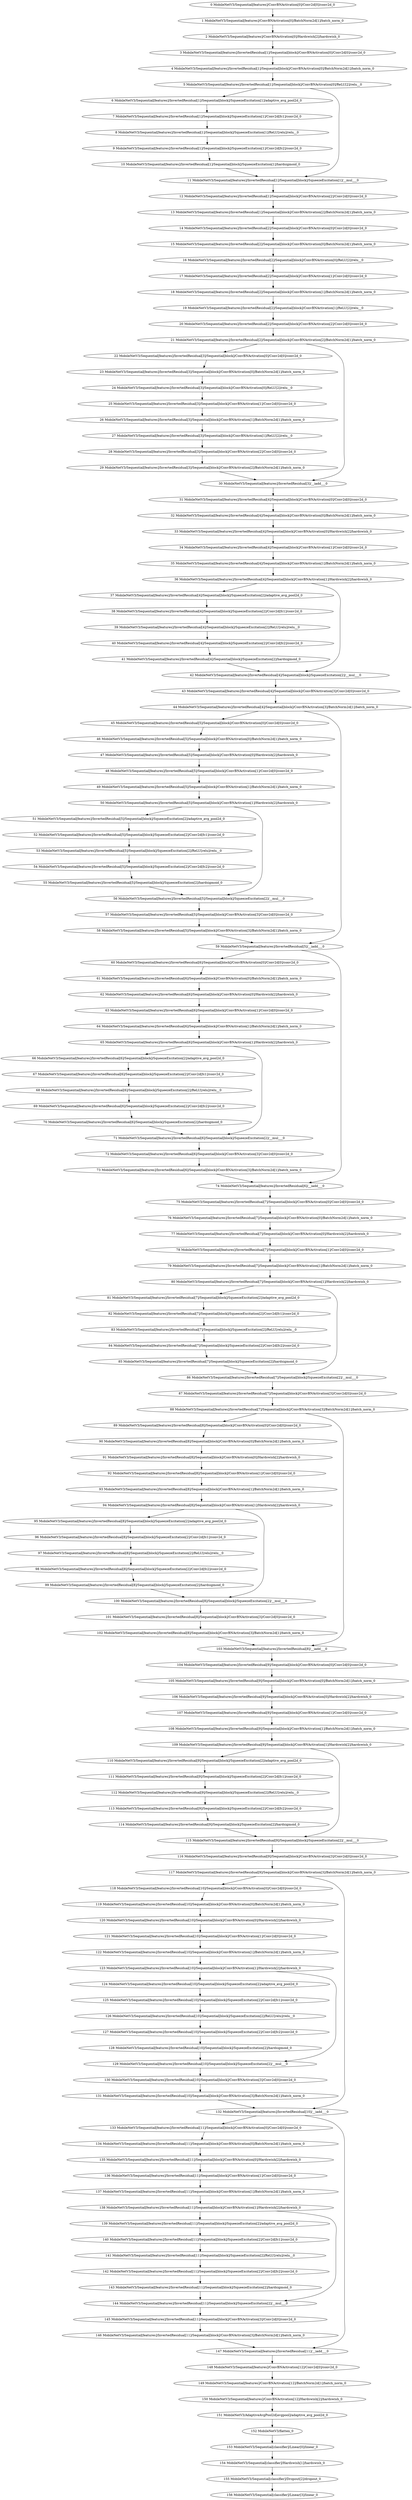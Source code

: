 strict digraph  {
"0 MobileNetV3/Sequential[features]/ConvBNActivation[0]/Conv2d[0]/conv2d_0" [id=0, type=conv2d];
"1 MobileNetV3/Sequential[features]/ConvBNActivation[0]/BatchNorm2d[1]/batch_norm_0" [id=1, type=batch_norm];
"2 MobileNetV3/Sequential[features]/ConvBNActivation[0]/Hardswish[2]/hardswish_0" [id=2, type=hardswish];
"3 MobileNetV3/Sequential[features]/InvertedResidual[1]/Sequential[block]/ConvBNActivation[0]/Conv2d[0]/conv2d_0" [id=3, type=conv2d];
"4 MobileNetV3/Sequential[features]/InvertedResidual[1]/Sequential[block]/ConvBNActivation[0]/BatchNorm2d[1]/batch_norm_0" [id=4, type=batch_norm];
"5 MobileNetV3/Sequential[features]/InvertedResidual[1]/Sequential[block]/ConvBNActivation[0]/ReLU[2]/relu__0" [id=5, type=relu_];
"6 MobileNetV3/Sequential[features]/InvertedResidual[1]/Sequential[block]/SqueezeExcitation[1]/adaptive_avg_pool2d_0" [id=6, type=adaptive_avg_pool2d];
"7 MobileNetV3/Sequential[features]/InvertedResidual[1]/Sequential[block]/SqueezeExcitation[1]/Conv2d[fc1]/conv2d_0" [id=7, type=conv2d];
"8 MobileNetV3/Sequential[features]/InvertedResidual[1]/Sequential[block]/SqueezeExcitation[1]/ReLU[relu]/relu__0" [id=8, type=relu_];
"9 MobileNetV3/Sequential[features]/InvertedResidual[1]/Sequential[block]/SqueezeExcitation[1]/Conv2d[fc2]/conv2d_0" [id=9, type=conv2d];
"10 MobileNetV3/Sequential[features]/InvertedResidual[1]/Sequential[block]/SqueezeExcitation[1]/hardsigmoid_0" [id=10, type=hardsigmoid];
"11 MobileNetV3/Sequential[features]/InvertedResidual[1]/Sequential[block]/SqueezeExcitation[1]/__mul___0" [id=11, type=__mul__];
"12 MobileNetV3/Sequential[features]/InvertedResidual[1]/Sequential[block]/ConvBNActivation[2]/Conv2d[0]/conv2d_0" [id=12, type=conv2d];
"13 MobileNetV3/Sequential[features]/InvertedResidual[1]/Sequential[block]/ConvBNActivation[2]/BatchNorm2d[1]/batch_norm_0" [id=13, type=batch_norm];
"14 MobileNetV3/Sequential[features]/InvertedResidual[2]/Sequential[block]/ConvBNActivation[0]/Conv2d[0]/conv2d_0" [id=14, type=conv2d];
"15 MobileNetV3/Sequential[features]/InvertedResidual[2]/Sequential[block]/ConvBNActivation[0]/BatchNorm2d[1]/batch_norm_0" [id=15, type=batch_norm];
"16 MobileNetV3/Sequential[features]/InvertedResidual[2]/Sequential[block]/ConvBNActivation[0]/ReLU[2]/relu__0" [id=16, type=relu_];
"17 MobileNetV3/Sequential[features]/InvertedResidual[2]/Sequential[block]/ConvBNActivation[1]/Conv2d[0]/conv2d_0" [id=17, type=conv2d];
"18 MobileNetV3/Sequential[features]/InvertedResidual[2]/Sequential[block]/ConvBNActivation[1]/BatchNorm2d[1]/batch_norm_0" [id=18, type=batch_norm];
"19 MobileNetV3/Sequential[features]/InvertedResidual[2]/Sequential[block]/ConvBNActivation[1]/ReLU[2]/relu__0" [id=19, type=relu_];
"20 MobileNetV3/Sequential[features]/InvertedResidual[2]/Sequential[block]/ConvBNActivation[2]/Conv2d[0]/conv2d_0" [id=20, type=conv2d];
"21 MobileNetV3/Sequential[features]/InvertedResidual[2]/Sequential[block]/ConvBNActivation[2]/BatchNorm2d[1]/batch_norm_0" [id=21, type=batch_norm];
"22 MobileNetV3/Sequential[features]/InvertedResidual[3]/Sequential[block]/ConvBNActivation[0]/Conv2d[0]/conv2d_0" [id=22, type=conv2d];
"23 MobileNetV3/Sequential[features]/InvertedResidual[3]/Sequential[block]/ConvBNActivation[0]/BatchNorm2d[1]/batch_norm_0" [id=23, type=batch_norm];
"24 MobileNetV3/Sequential[features]/InvertedResidual[3]/Sequential[block]/ConvBNActivation[0]/ReLU[2]/relu__0" [id=24, type=relu_];
"25 MobileNetV3/Sequential[features]/InvertedResidual[3]/Sequential[block]/ConvBNActivation[1]/Conv2d[0]/conv2d_0" [id=25, type=conv2d];
"26 MobileNetV3/Sequential[features]/InvertedResidual[3]/Sequential[block]/ConvBNActivation[1]/BatchNorm2d[1]/batch_norm_0" [id=26, type=batch_norm];
"27 MobileNetV3/Sequential[features]/InvertedResidual[3]/Sequential[block]/ConvBNActivation[1]/ReLU[2]/relu__0" [id=27, type=relu_];
"28 MobileNetV3/Sequential[features]/InvertedResidual[3]/Sequential[block]/ConvBNActivation[2]/Conv2d[0]/conv2d_0" [id=28, type=conv2d];
"29 MobileNetV3/Sequential[features]/InvertedResidual[3]/Sequential[block]/ConvBNActivation[2]/BatchNorm2d[1]/batch_norm_0" [id=29, type=batch_norm];
"30 MobileNetV3/Sequential[features]/InvertedResidual[3]/__iadd___0" [id=30, type=__iadd__];
"31 MobileNetV3/Sequential[features]/InvertedResidual[4]/Sequential[block]/ConvBNActivation[0]/Conv2d[0]/conv2d_0" [id=31, type=conv2d];
"32 MobileNetV3/Sequential[features]/InvertedResidual[4]/Sequential[block]/ConvBNActivation[0]/BatchNorm2d[1]/batch_norm_0" [id=32, type=batch_norm];
"33 MobileNetV3/Sequential[features]/InvertedResidual[4]/Sequential[block]/ConvBNActivation[0]/Hardswish[2]/hardswish_0" [id=33, type=hardswish];
"34 MobileNetV3/Sequential[features]/InvertedResidual[4]/Sequential[block]/ConvBNActivation[1]/Conv2d[0]/conv2d_0" [id=34, type=conv2d];
"35 MobileNetV3/Sequential[features]/InvertedResidual[4]/Sequential[block]/ConvBNActivation[1]/BatchNorm2d[1]/batch_norm_0" [id=35, type=batch_norm];
"36 MobileNetV3/Sequential[features]/InvertedResidual[4]/Sequential[block]/ConvBNActivation[1]/Hardswish[2]/hardswish_0" [id=36, type=hardswish];
"37 MobileNetV3/Sequential[features]/InvertedResidual[4]/Sequential[block]/SqueezeExcitation[2]/adaptive_avg_pool2d_0" [id=37, type=adaptive_avg_pool2d];
"38 MobileNetV3/Sequential[features]/InvertedResidual[4]/Sequential[block]/SqueezeExcitation[2]/Conv2d[fc1]/conv2d_0" [id=38, type=conv2d];
"39 MobileNetV3/Sequential[features]/InvertedResidual[4]/Sequential[block]/SqueezeExcitation[2]/ReLU[relu]/relu__0" [id=39, type=relu_];
"40 MobileNetV3/Sequential[features]/InvertedResidual[4]/Sequential[block]/SqueezeExcitation[2]/Conv2d[fc2]/conv2d_0" [id=40, type=conv2d];
"41 MobileNetV3/Sequential[features]/InvertedResidual[4]/Sequential[block]/SqueezeExcitation[2]/hardsigmoid_0" [id=41, type=hardsigmoid];
"42 MobileNetV3/Sequential[features]/InvertedResidual[4]/Sequential[block]/SqueezeExcitation[2]/__mul___0" [id=42, type=__mul__];
"43 MobileNetV3/Sequential[features]/InvertedResidual[4]/Sequential[block]/ConvBNActivation[3]/Conv2d[0]/conv2d_0" [id=43, type=conv2d];
"44 MobileNetV3/Sequential[features]/InvertedResidual[4]/Sequential[block]/ConvBNActivation[3]/BatchNorm2d[1]/batch_norm_0" [id=44, type=batch_norm];
"45 MobileNetV3/Sequential[features]/InvertedResidual[5]/Sequential[block]/ConvBNActivation[0]/Conv2d[0]/conv2d_0" [id=45, type=conv2d];
"46 MobileNetV3/Sequential[features]/InvertedResidual[5]/Sequential[block]/ConvBNActivation[0]/BatchNorm2d[1]/batch_norm_0" [id=46, type=batch_norm];
"47 MobileNetV3/Sequential[features]/InvertedResidual[5]/Sequential[block]/ConvBNActivation[0]/Hardswish[2]/hardswish_0" [id=47, type=hardswish];
"48 MobileNetV3/Sequential[features]/InvertedResidual[5]/Sequential[block]/ConvBNActivation[1]/Conv2d[0]/conv2d_0" [id=48, type=conv2d];
"49 MobileNetV3/Sequential[features]/InvertedResidual[5]/Sequential[block]/ConvBNActivation[1]/BatchNorm2d[1]/batch_norm_0" [id=49, type=batch_norm];
"50 MobileNetV3/Sequential[features]/InvertedResidual[5]/Sequential[block]/ConvBNActivation[1]/Hardswish[2]/hardswish_0" [id=50, type=hardswish];
"51 MobileNetV3/Sequential[features]/InvertedResidual[5]/Sequential[block]/SqueezeExcitation[2]/adaptive_avg_pool2d_0" [id=51, type=adaptive_avg_pool2d];
"52 MobileNetV3/Sequential[features]/InvertedResidual[5]/Sequential[block]/SqueezeExcitation[2]/Conv2d[fc1]/conv2d_0" [id=52, type=conv2d];
"53 MobileNetV3/Sequential[features]/InvertedResidual[5]/Sequential[block]/SqueezeExcitation[2]/ReLU[relu]/relu__0" [id=53, type=relu_];
"54 MobileNetV3/Sequential[features]/InvertedResidual[5]/Sequential[block]/SqueezeExcitation[2]/Conv2d[fc2]/conv2d_0" [id=54, type=conv2d];
"55 MobileNetV3/Sequential[features]/InvertedResidual[5]/Sequential[block]/SqueezeExcitation[2]/hardsigmoid_0" [id=55, type=hardsigmoid];
"56 MobileNetV3/Sequential[features]/InvertedResidual[5]/Sequential[block]/SqueezeExcitation[2]/__mul___0" [id=56, type=__mul__];
"57 MobileNetV3/Sequential[features]/InvertedResidual[5]/Sequential[block]/ConvBNActivation[3]/Conv2d[0]/conv2d_0" [id=57, type=conv2d];
"58 MobileNetV3/Sequential[features]/InvertedResidual[5]/Sequential[block]/ConvBNActivation[3]/BatchNorm2d[1]/batch_norm_0" [id=58, type=batch_norm];
"59 MobileNetV3/Sequential[features]/InvertedResidual[5]/__iadd___0" [id=59, type=__iadd__];
"60 MobileNetV3/Sequential[features]/InvertedResidual[6]/Sequential[block]/ConvBNActivation[0]/Conv2d[0]/conv2d_0" [id=60, type=conv2d];
"61 MobileNetV3/Sequential[features]/InvertedResidual[6]/Sequential[block]/ConvBNActivation[0]/BatchNorm2d[1]/batch_norm_0" [id=61, type=batch_norm];
"62 MobileNetV3/Sequential[features]/InvertedResidual[6]/Sequential[block]/ConvBNActivation[0]/Hardswish[2]/hardswish_0" [id=62, type=hardswish];
"63 MobileNetV3/Sequential[features]/InvertedResidual[6]/Sequential[block]/ConvBNActivation[1]/Conv2d[0]/conv2d_0" [id=63, type=conv2d];
"64 MobileNetV3/Sequential[features]/InvertedResidual[6]/Sequential[block]/ConvBNActivation[1]/BatchNorm2d[1]/batch_norm_0" [id=64, type=batch_norm];
"65 MobileNetV3/Sequential[features]/InvertedResidual[6]/Sequential[block]/ConvBNActivation[1]/Hardswish[2]/hardswish_0" [id=65, type=hardswish];
"66 MobileNetV3/Sequential[features]/InvertedResidual[6]/Sequential[block]/SqueezeExcitation[2]/adaptive_avg_pool2d_0" [id=66, type=adaptive_avg_pool2d];
"67 MobileNetV3/Sequential[features]/InvertedResidual[6]/Sequential[block]/SqueezeExcitation[2]/Conv2d[fc1]/conv2d_0" [id=67, type=conv2d];
"68 MobileNetV3/Sequential[features]/InvertedResidual[6]/Sequential[block]/SqueezeExcitation[2]/ReLU[relu]/relu__0" [id=68, type=relu_];
"69 MobileNetV3/Sequential[features]/InvertedResidual[6]/Sequential[block]/SqueezeExcitation[2]/Conv2d[fc2]/conv2d_0" [id=69, type=conv2d];
"70 MobileNetV3/Sequential[features]/InvertedResidual[6]/Sequential[block]/SqueezeExcitation[2]/hardsigmoid_0" [id=70, type=hardsigmoid];
"71 MobileNetV3/Sequential[features]/InvertedResidual[6]/Sequential[block]/SqueezeExcitation[2]/__mul___0" [id=71, type=__mul__];
"72 MobileNetV3/Sequential[features]/InvertedResidual[6]/Sequential[block]/ConvBNActivation[3]/Conv2d[0]/conv2d_0" [id=72, type=conv2d];
"73 MobileNetV3/Sequential[features]/InvertedResidual[6]/Sequential[block]/ConvBNActivation[3]/BatchNorm2d[1]/batch_norm_0" [id=73, type=batch_norm];
"74 MobileNetV3/Sequential[features]/InvertedResidual[6]/__iadd___0" [id=74, type=__iadd__];
"75 MobileNetV3/Sequential[features]/InvertedResidual[7]/Sequential[block]/ConvBNActivation[0]/Conv2d[0]/conv2d_0" [id=75, type=conv2d];
"76 MobileNetV3/Sequential[features]/InvertedResidual[7]/Sequential[block]/ConvBNActivation[0]/BatchNorm2d[1]/batch_norm_0" [id=76, type=batch_norm];
"77 MobileNetV3/Sequential[features]/InvertedResidual[7]/Sequential[block]/ConvBNActivation[0]/Hardswish[2]/hardswish_0" [id=77, type=hardswish];
"78 MobileNetV3/Sequential[features]/InvertedResidual[7]/Sequential[block]/ConvBNActivation[1]/Conv2d[0]/conv2d_0" [id=78, type=conv2d];
"79 MobileNetV3/Sequential[features]/InvertedResidual[7]/Sequential[block]/ConvBNActivation[1]/BatchNorm2d[1]/batch_norm_0" [id=79, type=batch_norm];
"80 MobileNetV3/Sequential[features]/InvertedResidual[7]/Sequential[block]/ConvBNActivation[1]/Hardswish[2]/hardswish_0" [id=80, type=hardswish];
"81 MobileNetV3/Sequential[features]/InvertedResidual[7]/Sequential[block]/SqueezeExcitation[2]/adaptive_avg_pool2d_0" [id=81, type=adaptive_avg_pool2d];
"82 MobileNetV3/Sequential[features]/InvertedResidual[7]/Sequential[block]/SqueezeExcitation[2]/Conv2d[fc1]/conv2d_0" [id=82, type=conv2d];
"83 MobileNetV3/Sequential[features]/InvertedResidual[7]/Sequential[block]/SqueezeExcitation[2]/ReLU[relu]/relu__0" [id=83, type=relu_];
"84 MobileNetV3/Sequential[features]/InvertedResidual[7]/Sequential[block]/SqueezeExcitation[2]/Conv2d[fc2]/conv2d_0" [id=84, type=conv2d];
"85 MobileNetV3/Sequential[features]/InvertedResidual[7]/Sequential[block]/SqueezeExcitation[2]/hardsigmoid_0" [id=85, type=hardsigmoid];
"86 MobileNetV3/Sequential[features]/InvertedResidual[7]/Sequential[block]/SqueezeExcitation[2]/__mul___0" [id=86, type=__mul__];
"87 MobileNetV3/Sequential[features]/InvertedResidual[7]/Sequential[block]/ConvBNActivation[3]/Conv2d[0]/conv2d_0" [id=87, type=conv2d];
"88 MobileNetV3/Sequential[features]/InvertedResidual[7]/Sequential[block]/ConvBNActivation[3]/BatchNorm2d[1]/batch_norm_0" [id=88, type=batch_norm];
"89 MobileNetV3/Sequential[features]/InvertedResidual[8]/Sequential[block]/ConvBNActivation[0]/Conv2d[0]/conv2d_0" [id=89, type=conv2d];
"90 MobileNetV3/Sequential[features]/InvertedResidual[8]/Sequential[block]/ConvBNActivation[0]/BatchNorm2d[1]/batch_norm_0" [id=90, type=batch_norm];
"91 MobileNetV3/Sequential[features]/InvertedResidual[8]/Sequential[block]/ConvBNActivation[0]/Hardswish[2]/hardswish_0" [id=91, type=hardswish];
"92 MobileNetV3/Sequential[features]/InvertedResidual[8]/Sequential[block]/ConvBNActivation[1]/Conv2d[0]/conv2d_0" [id=92, type=conv2d];
"93 MobileNetV3/Sequential[features]/InvertedResidual[8]/Sequential[block]/ConvBNActivation[1]/BatchNorm2d[1]/batch_norm_0" [id=93, type=batch_norm];
"94 MobileNetV3/Sequential[features]/InvertedResidual[8]/Sequential[block]/ConvBNActivation[1]/Hardswish[2]/hardswish_0" [id=94, type=hardswish];
"95 MobileNetV3/Sequential[features]/InvertedResidual[8]/Sequential[block]/SqueezeExcitation[2]/adaptive_avg_pool2d_0" [id=95, type=adaptive_avg_pool2d];
"96 MobileNetV3/Sequential[features]/InvertedResidual[8]/Sequential[block]/SqueezeExcitation[2]/Conv2d[fc1]/conv2d_0" [id=96, type=conv2d];
"97 MobileNetV3/Sequential[features]/InvertedResidual[8]/Sequential[block]/SqueezeExcitation[2]/ReLU[relu]/relu__0" [id=97, type=relu_];
"98 MobileNetV3/Sequential[features]/InvertedResidual[8]/Sequential[block]/SqueezeExcitation[2]/Conv2d[fc2]/conv2d_0" [id=98, type=conv2d];
"99 MobileNetV3/Sequential[features]/InvertedResidual[8]/Sequential[block]/SqueezeExcitation[2]/hardsigmoid_0" [id=99, type=hardsigmoid];
"100 MobileNetV3/Sequential[features]/InvertedResidual[8]/Sequential[block]/SqueezeExcitation[2]/__mul___0" [id=100, type=__mul__];
"101 MobileNetV3/Sequential[features]/InvertedResidual[8]/Sequential[block]/ConvBNActivation[3]/Conv2d[0]/conv2d_0" [id=101, type=conv2d];
"102 MobileNetV3/Sequential[features]/InvertedResidual[8]/Sequential[block]/ConvBNActivation[3]/BatchNorm2d[1]/batch_norm_0" [id=102, type=batch_norm];
"103 MobileNetV3/Sequential[features]/InvertedResidual[8]/__iadd___0" [id=103, type=__iadd__];
"104 MobileNetV3/Sequential[features]/InvertedResidual[9]/Sequential[block]/ConvBNActivation[0]/Conv2d[0]/conv2d_0" [id=104, type=conv2d];
"105 MobileNetV3/Sequential[features]/InvertedResidual[9]/Sequential[block]/ConvBNActivation[0]/BatchNorm2d[1]/batch_norm_0" [id=105, type=batch_norm];
"106 MobileNetV3/Sequential[features]/InvertedResidual[9]/Sequential[block]/ConvBNActivation[0]/Hardswish[2]/hardswish_0" [id=106, type=hardswish];
"107 MobileNetV3/Sequential[features]/InvertedResidual[9]/Sequential[block]/ConvBNActivation[1]/Conv2d[0]/conv2d_0" [id=107, type=conv2d];
"108 MobileNetV3/Sequential[features]/InvertedResidual[9]/Sequential[block]/ConvBNActivation[1]/BatchNorm2d[1]/batch_norm_0" [id=108, type=batch_norm];
"109 MobileNetV3/Sequential[features]/InvertedResidual[9]/Sequential[block]/ConvBNActivation[1]/Hardswish[2]/hardswish_0" [id=109, type=hardswish];
"110 MobileNetV3/Sequential[features]/InvertedResidual[9]/Sequential[block]/SqueezeExcitation[2]/adaptive_avg_pool2d_0" [id=110, type=adaptive_avg_pool2d];
"111 MobileNetV3/Sequential[features]/InvertedResidual[9]/Sequential[block]/SqueezeExcitation[2]/Conv2d[fc1]/conv2d_0" [id=111, type=conv2d];
"112 MobileNetV3/Sequential[features]/InvertedResidual[9]/Sequential[block]/SqueezeExcitation[2]/ReLU[relu]/relu__0" [id=112, type=relu_];
"113 MobileNetV3/Sequential[features]/InvertedResidual[9]/Sequential[block]/SqueezeExcitation[2]/Conv2d[fc2]/conv2d_0" [id=113, type=conv2d];
"114 MobileNetV3/Sequential[features]/InvertedResidual[9]/Sequential[block]/SqueezeExcitation[2]/hardsigmoid_0" [id=114, type=hardsigmoid];
"115 MobileNetV3/Sequential[features]/InvertedResidual[9]/Sequential[block]/SqueezeExcitation[2]/__mul___0" [id=115, type=__mul__];
"116 MobileNetV3/Sequential[features]/InvertedResidual[9]/Sequential[block]/ConvBNActivation[3]/Conv2d[0]/conv2d_0" [id=116, type=conv2d];
"117 MobileNetV3/Sequential[features]/InvertedResidual[9]/Sequential[block]/ConvBNActivation[3]/BatchNorm2d[1]/batch_norm_0" [id=117, type=batch_norm];
"118 MobileNetV3/Sequential[features]/InvertedResidual[10]/Sequential[block]/ConvBNActivation[0]/Conv2d[0]/conv2d_0" [id=118, type=conv2d];
"119 MobileNetV3/Sequential[features]/InvertedResidual[10]/Sequential[block]/ConvBNActivation[0]/BatchNorm2d[1]/batch_norm_0" [id=119, type=batch_norm];
"120 MobileNetV3/Sequential[features]/InvertedResidual[10]/Sequential[block]/ConvBNActivation[0]/Hardswish[2]/hardswish_0" [id=120, type=hardswish];
"121 MobileNetV3/Sequential[features]/InvertedResidual[10]/Sequential[block]/ConvBNActivation[1]/Conv2d[0]/conv2d_0" [id=121, type=conv2d];
"122 MobileNetV3/Sequential[features]/InvertedResidual[10]/Sequential[block]/ConvBNActivation[1]/BatchNorm2d[1]/batch_norm_0" [id=122, type=batch_norm];
"123 MobileNetV3/Sequential[features]/InvertedResidual[10]/Sequential[block]/ConvBNActivation[1]/Hardswish[2]/hardswish_0" [id=123, type=hardswish];
"124 MobileNetV3/Sequential[features]/InvertedResidual[10]/Sequential[block]/SqueezeExcitation[2]/adaptive_avg_pool2d_0" [id=124, type=adaptive_avg_pool2d];
"125 MobileNetV3/Sequential[features]/InvertedResidual[10]/Sequential[block]/SqueezeExcitation[2]/Conv2d[fc1]/conv2d_0" [id=125, type=conv2d];
"126 MobileNetV3/Sequential[features]/InvertedResidual[10]/Sequential[block]/SqueezeExcitation[2]/ReLU[relu]/relu__0" [id=126, type=relu_];
"127 MobileNetV3/Sequential[features]/InvertedResidual[10]/Sequential[block]/SqueezeExcitation[2]/Conv2d[fc2]/conv2d_0" [id=127, type=conv2d];
"128 MobileNetV3/Sequential[features]/InvertedResidual[10]/Sequential[block]/SqueezeExcitation[2]/hardsigmoid_0" [id=128, type=hardsigmoid];
"129 MobileNetV3/Sequential[features]/InvertedResidual[10]/Sequential[block]/SqueezeExcitation[2]/__mul___0" [id=129, type=__mul__];
"130 MobileNetV3/Sequential[features]/InvertedResidual[10]/Sequential[block]/ConvBNActivation[3]/Conv2d[0]/conv2d_0" [id=130, type=conv2d];
"131 MobileNetV3/Sequential[features]/InvertedResidual[10]/Sequential[block]/ConvBNActivation[3]/BatchNorm2d[1]/batch_norm_0" [id=131, type=batch_norm];
"132 MobileNetV3/Sequential[features]/InvertedResidual[10]/__iadd___0" [id=132, type=__iadd__];
"133 MobileNetV3/Sequential[features]/InvertedResidual[11]/Sequential[block]/ConvBNActivation[0]/Conv2d[0]/conv2d_0" [id=133, type=conv2d];
"134 MobileNetV3/Sequential[features]/InvertedResidual[11]/Sequential[block]/ConvBNActivation[0]/BatchNorm2d[1]/batch_norm_0" [id=134, type=batch_norm];
"135 MobileNetV3/Sequential[features]/InvertedResidual[11]/Sequential[block]/ConvBNActivation[0]/Hardswish[2]/hardswish_0" [id=135, type=hardswish];
"136 MobileNetV3/Sequential[features]/InvertedResidual[11]/Sequential[block]/ConvBNActivation[1]/Conv2d[0]/conv2d_0" [id=136, type=conv2d];
"137 MobileNetV3/Sequential[features]/InvertedResidual[11]/Sequential[block]/ConvBNActivation[1]/BatchNorm2d[1]/batch_norm_0" [id=137, type=batch_norm];
"138 MobileNetV3/Sequential[features]/InvertedResidual[11]/Sequential[block]/ConvBNActivation[1]/Hardswish[2]/hardswish_0" [id=138, type=hardswish];
"139 MobileNetV3/Sequential[features]/InvertedResidual[11]/Sequential[block]/SqueezeExcitation[2]/adaptive_avg_pool2d_0" [id=139, type=adaptive_avg_pool2d];
"140 MobileNetV3/Sequential[features]/InvertedResidual[11]/Sequential[block]/SqueezeExcitation[2]/Conv2d[fc1]/conv2d_0" [id=140, type=conv2d];
"141 MobileNetV3/Sequential[features]/InvertedResidual[11]/Sequential[block]/SqueezeExcitation[2]/ReLU[relu]/relu__0" [id=141, type=relu_];
"142 MobileNetV3/Sequential[features]/InvertedResidual[11]/Sequential[block]/SqueezeExcitation[2]/Conv2d[fc2]/conv2d_0" [id=142, type=conv2d];
"143 MobileNetV3/Sequential[features]/InvertedResidual[11]/Sequential[block]/SqueezeExcitation[2]/hardsigmoid_0" [id=143, type=hardsigmoid];
"144 MobileNetV3/Sequential[features]/InvertedResidual[11]/Sequential[block]/SqueezeExcitation[2]/__mul___0" [id=144, type=__mul__];
"145 MobileNetV3/Sequential[features]/InvertedResidual[11]/Sequential[block]/ConvBNActivation[3]/Conv2d[0]/conv2d_0" [id=145, type=conv2d];
"146 MobileNetV3/Sequential[features]/InvertedResidual[11]/Sequential[block]/ConvBNActivation[3]/BatchNorm2d[1]/batch_norm_0" [id=146, type=batch_norm];
"147 MobileNetV3/Sequential[features]/InvertedResidual[11]/__iadd___0" [id=147, type=__iadd__];
"148 MobileNetV3/Sequential[features]/ConvBNActivation[12]/Conv2d[0]/conv2d_0" [id=148, type=conv2d];
"149 MobileNetV3/Sequential[features]/ConvBNActivation[12]/BatchNorm2d[1]/batch_norm_0" [id=149, type=batch_norm];
"150 MobileNetV3/Sequential[features]/ConvBNActivation[12]/Hardswish[2]/hardswish_0" [id=150, type=hardswish];
"151 MobileNetV3/AdaptiveAvgPool2d[avgpool]/adaptive_avg_pool2d_0" [id=151, type=adaptive_avg_pool2d];
"152 MobileNetV3/flatten_0" [id=152, type=flatten];
"153 MobileNetV3/Sequential[classifier]/Linear[0]/linear_0" [id=153, type=linear];
"154 MobileNetV3/Sequential[classifier]/Hardswish[1]/hardswish_0" [id=154, type=hardswish];
"155 MobileNetV3/Sequential[classifier]/Dropout[2]/dropout_0" [id=155, type=dropout];
"156 MobileNetV3/Sequential[classifier]/Linear[3]/linear_0" [id=156, type=linear];
"0 MobileNetV3/Sequential[features]/ConvBNActivation[0]/Conv2d[0]/conv2d_0" -> "1 MobileNetV3/Sequential[features]/ConvBNActivation[0]/BatchNorm2d[1]/batch_norm_0";
"1 MobileNetV3/Sequential[features]/ConvBNActivation[0]/BatchNorm2d[1]/batch_norm_0" -> "2 MobileNetV3/Sequential[features]/ConvBNActivation[0]/Hardswish[2]/hardswish_0";
"2 MobileNetV3/Sequential[features]/ConvBNActivation[0]/Hardswish[2]/hardswish_0" -> "3 MobileNetV3/Sequential[features]/InvertedResidual[1]/Sequential[block]/ConvBNActivation[0]/Conv2d[0]/conv2d_0";
"3 MobileNetV3/Sequential[features]/InvertedResidual[1]/Sequential[block]/ConvBNActivation[0]/Conv2d[0]/conv2d_0" -> "4 MobileNetV3/Sequential[features]/InvertedResidual[1]/Sequential[block]/ConvBNActivation[0]/BatchNorm2d[1]/batch_norm_0";
"4 MobileNetV3/Sequential[features]/InvertedResidual[1]/Sequential[block]/ConvBNActivation[0]/BatchNorm2d[1]/batch_norm_0" -> "5 MobileNetV3/Sequential[features]/InvertedResidual[1]/Sequential[block]/ConvBNActivation[0]/ReLU[2]/relu__0";
"5 MobileNetV3/Sequential[features]/InvertedResidual[1]/Sequential[block]/ConvBNActivation[0]/ReLU[2]/relu__0" -> "6 MobileNetV3/Sequential[features]/InvertedResidual[1]/Sequential[block]/SqueezeExcitation[1]/adaptive_avg_pool2d_0";
"5 MobileNetV3/Sequential[features]/InvertedResidual[1]/Sequential[block]/ConvBNActivation[0]/ReLU[2]/relu__0" -> "11 MobileNetV3/Sequential[features]/InvertedResidual[1]/Sequential[block]/SqueezeExcitation[1]/__mul___0";
"6 MobileNetV3/Sequential[features]/InvertedResidual[1]/Sequential[block]/SqueezeExcitation[1]/adaptive_avg_pool2d_0" -> "7 MobileNetV3/Sequential[features]/InvertedResidual[1]/Sequential[block]/SqueezeExcitation[1]/Conv2d[fc1]/conv2d_0";
"7 MobileNetV3/Sequential[features]/InvertedResidual[1]/Sequential[block]/SqueezeExcitation[1]/Conv2d[fc1]/conv2d_0" -> "8 MobileNetV3/Sequential[features]/InvertedResidual[1]/Sequential[block]/SqueezeExcitation[1]/ReLU[relu]/relu__0";
"8 MobileNetV3/Sequential[features]/InvertedResidual[1]/Sequential[block]/SqueezeExcitation[1]/ReLU[relu]/relu__0" -> "9 MobileNetV3/Sequential[features]/InvertedResidual[1]/Sequential[block]/SqueezeExcitation[1]/Conv2d[fc2]/conv2d_0";
"9 MobileNetV3/Sequential[features]/InvertedResidual[1]/Sequential[block]/SqueezeExcitation[1]/Conv2d[fc2]/conv2d_0" -> "10 MobileNetV3/Sequential[features]/InvertedResidual[1]/Sequential[block]/SqueezeExcitation[1]/hardsigmoid_0";
"10 MobileNetV3/Sequential[features]/InvertedResidual[1]/Sequential[block]/SqueezeExcitation[1]/hardsigmoid_0" -> "11 MobileNetV3/Sequential[features]/InvertedResidual[1]/Sequential[block]/SqueezeExcitation[1]/__mul___0";
"11 MobileNetV3/Sequential[features]/InvertedResidual[1]/Sequential[block]/SqueezeExcitation[1]/__mul___0" -> "12 MobileNetV3/Sequential[features]/InvertedResidual[1]/Sequential[block]/ConvBNActivation[2]/Conv2d[0]/conv2d_0";
"12 MobileNetV3/Sequential[features]/InvertedResidual[1]/Sequential[block]/ConvBNActivation[2]/Conv2d[0]/conv2d_0" -> "13 MobileNetV3/Sequential[features]/InvertedResidual[1]/Sequential[block]/ConvBNActivation[2]/BatchNorm2d[1]/batch_norm_0";
"13 MobileNetV3/Sequential[features]/InvertedResidual[1]/Sequential[block]/ConvBNActivation[2]/BatchNorm2d[1]/batch_norm_0" -> "14 MobileNetV3/Sequential[features]/InvertedResidual[2]/Sequential[block]/ConvBNActivation[0]/Conv2d[0]/conv2d_0";
"14 MobileNetV3/Sequential[features]/InvertedResidual[2]/Sequential[block]/ConvBNActivation[0]/Conv2d[0]/conv2d_0" -> "15 MobileNetV3/Sequential[features]/InvertedResidual[2]/Sequential[block]/ConvBNActivation[0]/BatchNorm2d[1]/batch_norm_0";
"15 MobileNetV3/Sequential[features]/InvertedResidual[2]/Sequential[block]/ConvBNActivation[0]/BatchNorm2d[1]/batch_norm_0" -> "16 MobileNetV3/Sequential[features]/InvertedResidual[2]/Sequential[block]/ConvBNActivation[0]/ReLU[2]/relu__0";
"16 MobileNetV3/Sequential[features]/InvertedResidual[2]/Sequential[block]/ConvBNActivation[0]/ReLU[2]/relu__0" -> "17 MobileNetV3/Sequential[features]/InvertedResidual[2]/Sequential[block]/ConvBNActivation[1]/Conv2d[0]/conv2d_0";
"17 MobileNetV3/Sequential[features]/InvertedResidual[2]/Sequential[block]/ConvBNActivation[1]/Conv2d[0]/conv2d_0" -> "18 MobileNetV3/Sequential[features]/InvertedResidual[2]/Sequential[block]/ConvBNActivation[1]/BatchNorm2d[1]/batch_norm_0";
"18 MobileNetV3/Sequential[features]/InvertedResidual[2]/Sequential[block]/ConvBNActivation[1]/BatchNorm2d[1]/batch_norm_0" -> "19 MobileNetV3/Sequential[features]/InvertedResidual[2]/Sequential[block]/ConvBNActivation[1]/ReLU[2]/relu__0";
"19 MobileNetV3/Sequential[features]/InvertedResidual[2]/Sequential[block]/ConvBNActivation[1]/ReLU[2]/relu__0" -> "20 MobileNetV3/Sequential[features]/InvertedResidual[2]/Sequential[block]/ConvBNActivation[2]/Conv2d[0]/conv2d_0";
"20 MobileNetV3/Sequential[features]/InvertedResidual[2]/Sequential[block]/ConvBNActivation[2]/Conv2d[0]/conv2d_0" -> "21 MobileNetV3/Sequential[features]/InvertedResidual[2]/Sequential[block]/ConvBNActivation[2]/BatchNorm2d[1]/batch_norm_0";
"21 MobileNetV3/Sequential[features]/InvertedResidual[2]/Sequential[block]/ConvBNActivation[2]/BatchNorm2d[1]/batch_norm_0" -> "22 MobileNetV3/Sequential[features]/InvertedResidual[3]/Sequential[block]/ConvBNActivation[0]/Conv2d[0]/conv2d_0";
"21 MobileNetV3/Sequential[features]/InvertedResidual[2]/Sequential[block]/ConvBNActivation[2]/BatchNorm2d[1]/batch_norm_0" -> "30 MobileNetV3/Sequential[features]/InvertedResidual[3]/__iadd___0";
"22 MobileNetV3/Sequential[features]/InvertedResidual[3]/Sequential[block]/ConvBNActivation[0]/Conv2d[0]/conv2d_0" -> "23 MobileNetV3/Sequential[features]/InvertedResidual[3]/Sequential[block]/ConvBNActivation[0]/BatchNorm2d[1]/batch_norm_0";
"23 MobileNetV3/Sequential[features]/InvertedResidual[3]/Sequential[block]/ConvBNActivation[0]/BatchNorm2d[1]/batch_norm_0" -> "24 MobileNetV3/Sequential[features]/InvertedResidual[3]/Sequential[block]/ConvBNActivation[0]/ReLU[2]/relu__0";
"24 MobileNetV3/Sequential[features]/InvertedResidual[3]/Sequential[block]/ConvBNActivation[0]/ReLU[2]/relu__0" -> "25 MobileNetV3/Sequential[features]/InvertedResidual[3]/Sequential[block]/ConvBNActivation[1]/Conv2d[0]/conv2d_0";
"25 MobileNetV3/Sequential[features]/InvertedResidual[3]/Sequential[block]/ConvBNActivation[1]/Conv2d[0]/conv2d_0" -> "26 MobileNetV3/Sequential[features]/InvertedResidual[3]/Sequential[block]/ConvBNActivation[1]/BatchNorm2d[1]/batch_norm_0";
"26 MobileNetV3/Sequential[features]/InvertedResidual[3]/Sequential[block]/ConvBNActivation[1]/BatchNorm2d[1]/batch_norm_0" -> "27 MobileNetV3/Sequential[features]/InvertedResidual[3]/Sequential[block]/ConvBNActivation[1]/ReLU[2]/relu__0";
"27 MobileNetV3/Sequential[features]/InvertedResidual[3]/Sequential[block]/ConvBNActivation[1]/ReLU[2]/relu__0" -> "28 MobileNetV3/Sequential[features]/InvertedResidual[3]/Sequential[block]/ConvBNActivation[2]/Conv2d[0]/conv2d_0";
"28 MobileNetV3/Sequential[features]/InvertedResidual[3]/Sequential[block]/ConvBNActivation[2]/Conv2d[0]/conv2d_0" -> "29 MobileNetV3/Sequential[features]/InvertedResidual[3]/Sequential[block]/ConvBNActivation[2]/BatchNorm2d[1]/batch_norm_0";
"29 MobileNetV3/Sequential[features]/InvertedResidual[3]/Sequential[block]/ConvBNActivation[2]/BatchNorm2d[1]/batch_norm_0" -> "30 MobileNetV3/Sequential[features]/InvertedResidual[3]/__iadd___0";
"30 MobileNetV3/Sequential[features]/InvertedResidual[3]/__iadd___0" -> "31 MobileNetV3/Sequential[features]/InvertedResidual[4]/Sequential[block]/ConvBNActivation[0]/Conv2d[0]/conv2d_0";
"31 MobileNetV3/Sequential[features]/InvertedResidual[4]/Sequential[block]/ConvBNActivation[0]/Conv2d[0]/conv2d_0" -> "32 MobileNetV3/Sequential[features]/InvertedResidual[4]/Sequential[block]/ConvBNActivation[0]/BatchNorm2d[1]/batch_norm_0";
"32 MobileNetV3/Sequential[features]/InvertedResidual[4]/Sequential[block]/ConvBNActivation[0]/BatchNorm2d[1]/batch_norm_0" -> "33 MobileNetV3/Sequential[features]/InvertedResidual[4]/Sequential[block]/ConvBNActivation[0]/Hardswish[2]/hardswish_0";
"33 MobileNetV3/Sequential[features]/InvertedResidual[4]/Sequential[block]/ConvBNActivation[0]/Hardswish[2]/hardswish_0" -> "34 MobileNetV3/Sequential[features]/InvertedResidual[4]/Sequential[block]/ConvBNActivation[1]/Conv2d[0]/conv2d_0";
"34 MobileNetV3/Sequential[features]/InvertedResidual[4]/Sequential[block]/ConvBNActivation[1]/Conv2d[0]/conv2d_0" -> "35 MobileNetV3/Sequential[features]/InvertedResidual[4]/Sequential[block]/ConvBNActivation[1]/BatchNorm2d[1]/batch_norm_0";
"35 MobileNetV3/Sequential[features]/InvertedResidual[4]/Sequential[block]/ConvBNActivation[1]/BatchNorm2d[1]/batch_norm_0" -> "36 MobileNetV3/Sequential[features]/InvertedResidual[4]/Sequential[block]/ConvBNActivation[1]/Hardswish[2]/hardswish_0";
"36 MobileNetV3/Sequential[features]/InvertedResidual[4]/Sequential[block]/ConvBNActivation[1]/Hardswish[2]/hardswish_0" -> "37 MobileNetV3/Sequential[features]/InvertedResidual[4]/Sequential[block]/SqueezeExcitation[2]/adaptive_avg_pool2d_0";
"36 MobileNetV3/Sequential[features]/InvertedResidual[4]/Sequential[block]/ConvBNActivation[1]/Hardswish[2]/hardswish_0" -> "42 MobileNetV3/Sequential[features]/InvertedResidual[4]/Sequential[block]/SqueezeExcitation[2]/__mul___0";
"37 MobileNetV3/Sequential[features]/InvertedResidual[4]/Sequential[block]/SqueezeExcitation[2]/adaptive_avg_pool2d_0" -> "38 MobileNetV3/Sequential[features]/InvertedResidual[4]/Sequential[block]/SqueezeExcitation[2]/Conv2d[fc1]/conv2d_0";
"38 MobileNetV3/Sequential[features]/InvertedResidual[4]/Sequential[block]/SqueezeExcitation[2]/Conv2d[fc1]/conv2d_0" -> "39 MobileNetV3/Sequential[features]/InvertedResidual[4]/Sequential[block]/SqueezeExcitation[2]/ReLU[relu]/relu__0";
"39 MobileNetV3/Sequential[features]/InvertedResidual[4]/Sequential[block]/SqueezeExcitation[2]/ReLU[relu]/relu__0" -> "40 MobileNetV3/Sequential[features]/InvertedResidual[4]/Sequential[block]/SqueezeExcitation[2]/Conv2d[fc2]/conv2d_0";
"40 MobileNetV3/Sequential[features]/InvertedResidual[4]/Sequential[block]/SqueezeExcitation[2]/Conv2d[fc2]/conv2d_0" -> "41 MobileNetV3/Sequential[features]/InvertedResidual[4]/Sequential[block]/SqueezeExcitation[2]/hardsigmoid_0";
"41 MobileNetV3/Sequential[features]/InvertedResidual[4]/Sequential[block]/SqueezeExcitation[2]/hardsigmoid_0" -> "42 MobileNetV3/Sequential[features]/InvertedResidual[4]/Sequential[block]/SqueezeExcitation[2]/__mul___0";
"42 MobileNetV3/Sequential[features]/InvertedResidual[4]/Sequential[block]/SqueezeExcitation[2]/__mul___0" -> "43 MobileNetV3/Sequential[features]/InvertedResidual[4]/Sequential[block]/ConvBNActivation[3]/Conv2d[0]/conv2d_0";
"43 MobileNetV3/Sequential[features]/InvertedResidual[4]/Sequential[block]/ConvBNActivation[3]/Conv2d[0]/conv2d_0" -> "44 MobileNetV3/Sequential[features]/InvertedResidual[4]/Sequential[block]/ConvBNActivation[3]/BatchNorm2d[1]/batch_norm_0";
"44 MobileNetV3/Sequential[features]/InvertedResidual[4]/Sequential[block]/ConvBNActivation[3]/BatchNorm2d[1]/batch_norm_0" -> "45 MobileNetV3/Sequential[features]/InvertedResidual[5]/Sequential[block]/ConvBNActivation[0]/Conv2d[0]/conv2d_0";
"44 MobileNetV3/Sequential[features]/InvertedResidual[4]/Sequential[block]/ConvBNActivation[3]/BatchNorm2d[1]/batch_norm_0" -> "59 MobileNetV3/Sequential[features]/InvertedResidual[5]/__iadd___0";
"45 MobileNetV3/Sequential[features]/InvertedResidual[5]/Sequential[block]/ConvBNActivation[0]/Conv2d[0]/conv2d_0" -> "46 MobileNetV3/Sequential[features]/InvertedResidual[5]/Sequential[block]/ConvBNActivation[0]/BatchNorm2d[1]/batch_norm_0";
"46 MobileNetV3/Sequential[features]/InvertedResidual[5]/Sequential[block]/ConvBNActivation[0]/BatchNorm2d[1]/batch_norm_0" -> "47 MobileNetV3/Sequential[features]/InvertedResidual[5]/Sequential[block]/ConvBNActivation[0]/Hardswish[2]/hardswish_0";
"47 MobileNetV3/Sequential[features]/InvertedResidual[5]/Sequential[block]/ConvBNActivation[0]/Hardswish[2]/hardswish_0" -> "48 MobileNetV3/Sequential[features]/InvertedResidual[5]/Sequential[block]/ConvBNActivation[1]/Conv2d[0]/conv2d_0";
"48 MobileNetV3/Sequential[features]/InvertedResidual[5]/Sequential[block]/ConvBNActivation[1]/Conv2d[0]/conv2d_0" -> "49 MobileNetV3/Sequential[features]/InvertedResidual[5]/Sequential[block]/ConvBNActivation[1]/BatchNorm2d[1]/batch_norm_0";
"49 MobileNetV3/Sequential[features]/InvertedResidual[5]/Sequential[block]/ConvBNActivation[1]/BatchNorm2d[1]/batch_norm_0" -> "50 MobileNetV3/Sequential[features]/InvertedResidual[5]/Sequential[block]/ConvBNActivation[1]/Hardswish[2]/hardswish_0";
"50 MobileNetV3/Sequential[features]/InvertedResidual[5]/Sequential[block]/ConvBNActivation[1]/Hardswish[2]/hardswish_0" -> "51 MobileNetV3/Sequential[features]/InvertedResidual[5]/Sequential[block]/SqueezeExcitation[2]/adaptive_avg_pool2d_0";
"50 MobileNetV3/Sequential[features]/InvertedResidual[5]/Sequential[block]/ConvBNActivation[1]/Hardswish[2]/hardswish_0" -> "56 MobileNetV3/Sequential[features]/InvertedResidual[5]/Sequential[block]/SqueezeExcitation[2]/__mul___0";
"51 MobileNetV3/Sequential[features]/InvertedResidual[5]/Sequential[block]/SqueezeExcitation[2]/adaptive_avg_pool2d_0" -> "52 MobileNetV3/Sequential[features]/InvertedResidual[5]/Sequential[block]/SqueezeExcitation[2]/Conv2d[fc1]/conv2d_0";
"52 MobileNetV3/Sequential[features]/InvertedResidual[5]/Sequential[block]/SqueezeExcitation[2]/Conv2d[fc1]/conv2d_0" -> "53 MobileNetV3/Sequential[features]/InvertedResidual[5]/Sequential[block]/SqueezeExcitation[2]/ReLU[relu]/relu__0";
"53 MobileNetV3/Sequential[features]/InvertedResidual[5]/Sequential[block]/SqueezeExcitation[2]/ReLU[relu]/relu__0" -> "54 MobileNetV3/Sequential[features]/InvertedResidual[5]/Sequential[block]/SqueezeExcitation[2]/Conv2d[fc2]/conv2d_0";
"54 MobileNetV3/Sequential[features]/InvertedResidual[5]/Sequential[block]/SqueezeExcitation[2]/Conv2d[fc2]/conv2d_0" -> "55 MobileNetV3/Sequential[features]/InvertedResidual[5]/Sequential[block]/SqueezeExcitation[2]/hardsigmoid_0";
"55 MobileNetV3/Sequential[features]/InvertedResidual[5]/Sequential[block]/SqueezeExcitation[2]/hardsigmoid_0" -> "56 MobileNetV3/Sequential[features]/InvertedResidual[5]/Sequential[block]/SqueezeExcitation[2]/__mul___0";
"56 MobileNetV3/Sequential[features]/InvertedResidual[5]/Sequential[block]/SqueezeExcitation[2]/__mul___0" -> "57 MobileNetV3/Sequential[features]/InvertedResidual[5]/Sequential[block]/ConvBNActivation[3]/Conv2d[0]/conv2d_0";
"57 MobileNetV3/Sequential[features]/InvertedResidual[5]/Sequential[block]/ConvBNActivation[3]/Conv2d[0]/conv2d_0" -> "58 MobileNetV3/Sequential[features]/InvertedResidual[5]/Sequential[block]/ConvBNActivation[3]/BatchNorm2d[1]/batch_norm_0";
"58 MobileNetV3/Sequential[features]/InvertedResidual[5]/Sequential[block]/ConvBNActivation[3]/BatchNorm2d[1]/batch_norm_0" -> "59 MobileNetV3/Sequential[features]/InvertedResidual[5]/__iadd___0";
"59 MobileNetV3/Sequential[features]/InvertedResidual[5]/__iadd___0" -> "60 MobileNetV3/Sequential[features]/InvertedResidual[6]/Sequential[block]/ConvBNActivation[0]/Conv2d[0]/conv2d_0";
"59 MobileNetV3/Sequential[features]/InvertedResidual[5]/__iadd___0" -> "74 MobileNetV3/Sequential[features]/InvertedResidual[6]/__iadd___0";
"60 MobileNetV3/Sequential[features]/InvertedResidual[6]/Sequential[block]/ConvBNActivation[0]/Conv2d[0]/conv2d_0" -> "61 MobileNetV3/Sequential[features]/InvertedResidual[6]/Sequential[block]/ConvBNActivation[0]/BatchNorm2d[1]/batch_norm_0";
"61 MobileNetV3/Sequential[features]/InvertedResidual[6]/Sequential[block]/ConvBNActivation[0]/BatchNorm2d[1]/batch_norm_0" -> "62 MobileNetV3/Sequential[features]/InvertedResidual[6]/Sequential[block]/ConvBNActivation[0]/Hardswish[2]/hardswish_0";
"62 MobileNetV3/Sequential[features]/InvertedResidual[6]/Sequential[block]/ConvBNActivation[0]/Hardswish[2]/hardswish_0" -> "63 MobileNetV3/Sequential[features]/InvertedResidual[6]/Sequential[block]/ConvBNActivation[1]/Conv2d[0]/conv2d_0";
"63 MobileNetV3/Sequential[features]/InvertedResidual[6]/Sequential[block]/ConvBNActivation[1]/Conv2d[0]/conv2d_0" -> "64 MobileNetV3/Sequential[features]/InvertedResidual[6]/Sequential[block]/ConvBNActivation[1]/BatchNorm2d[1]/batch_norm_0";
"64 MobileNetV3/Sequential[features]/InvertedResidual[6]/Sequential[block]/ConvBNActivation[1]/BatchNorm2d[1]/batch_norm_0" -> "65 MobileNetV3/Sequential[features]/InvertedResidual[6]/Sequential[block]/ConvBNActivation[1]/Hardswish[2]/hardswish_0";
"65 MobileNetV3/Sequential[features]/InvertedResidual[6]/Sequential[block]/ConvBNActivation[1]/Hardswish[2]/hardswish_0" -> "66 MobileNetV3/Sequential[features]/InvertedResidual[6]/Sequential[block]/SqueezeExcitation[2]/adaptive_avg_pool2d_0";
"65 MobileNetV3/Sequential[features]/InvertedResidual[6]/Sequential[block]/ConvBNActivation[1]/Hardswish[2]/hardswish_0" -> "71 MobileNetV3/Sequential[features]/InvertedResidual[6]/Sequential[block]/SqueezeExcitation[2]/__mul___0";
"66 MobileNetV3/Sequential[features]/InvertedResidual[6]/Sequential[block]/SqueezeExcitation[2]/adaptive_avg_pool2d_0" -> "67 MobileNetV3/Sequential[features]/InvertedResidual[6]/Sequential[block]/SqueezeExcitation[2]/Conv2d[fc1]/conv2d_0";
"67 MobileNetV3/Sequential[features]/InvertedResidual[6]/Sequential[block]/SqueezeExcitation[2]/Conv2d[fc1]/conv2d_0" -> "68 MobileNetV3/Sequential[features]/InvertedResidual[6]/Sequential[block]/SqueezeExcitation[2]/ReLU[relu]/relu__0";
"68 MobileNetV3/Sequential[features]/InvertedResidual[6]/Sequential[block]/SqueezeExcitation[2]/ReLU[relu]/relu__0" -> "69 MobileNetV3/Sequential[features]/InvertedResidual[6]/Sequential[block]/SqueezeExcitation[2]/Conv2d[fc2]/conv2d_0";
"69 MobileNetV3/Sequential[features]/InvertedResidual[6]/Sequential[block]/SqueezeExcitation[2]/Conv2d[fc2]/conv2d_0" -> "70 MobileNetV3/Sequential[features]/InvertedResidual[6]/Sequential[block]/SqueezeExcitation[2]/hardsigmoid_0";
"70 MobileNetV3/Sequential[features]/InvertedResidual[6]/Sequential[block]/SqueezeExcitation[2]/hardsigmoid_0" -> "71 MobileNetV3/Sequential[features]/InvertedResidual[6]/Sequential[block]/SqueezeExcitation[2]/__mul___0";
"71 MobileNetV3/Sequential[features]/InvertedResidual[6]/Sequential[block]/SqueezeExcitation[2]/__mul___0" -> "72 MobileNetV3/Sequential[features]/InvertedResidual[6]/Sequential[block]/ConvBNActivation[3]/Conv2d[0]/conv2d_0";
"72 MobileNetV3/Sequential[features]/InvertedResidual[6]/Sequential[block]/ConvBNActivation[3]/Conv2d[0]/conv2d_0" -> "73 MobileNetV3/Sequential[features]/InvertedResidual[6]/Sequential[block]/ConvBNActivation[3]/BatchNorm2d[1]/batch_norm_0";
"73 MobileNetV3/Sequential[features]/InvertedResidual[6]/Sequential[block]/ConvBNActivation[3]/BatchNorm2d[1]/batch_norm_0" -> "74 MobileNetV3/Sequential[features]/InvertedResidual[6]/__iadd___0";
"74 MobileNetV3/Sequential[features]/InvertedResidual[6]/__iadd___0" -> "75 MobileNetV3/Sequential[features]/InvertedResidual[7]/Sequential[block]/ConvBNActivation[0]/Conv2d[0]/conv2d_0";
"75 MobileNetV3/Sequential[features]/InvertedResidual[7]/Sequential[block]/ConvBNActivation[0]/Conv2d[0]/conv2d_0" -> "76 MobileNetV3/Sequential[features]/InvertedResidual[7]/Sequential[block]/ConvBNActivation[0]/BatchNorm2d[1]/batch_norm_0";
"76 MobileNetV3/Sequential[features]/InvertedResidual[7]/Sequential[block]/ConvBNActivation[0]/BatchNorm2d[1]/batch_norm_0" -> "77 MobileNetV3/Sequential[features]/InvertedResidual[7]/Sequential[block]/ConvBNActivation[0]/Hardswish[2]/hardswish_0";
"77 MobileNetV3/Sequential[features]/InvertedResidual[7]/Sequential[block]/ConvBNActivation[0]/Hardswish[2]/hardswish_0" -> "78 MobileNetV3/Sequential[features]/InvertedResidual[7]/Sequential[block]/ConvBNActivation[1]/Conv2d[0]/conv2d_0";
"78 MobileNetV3/Sequential[features]/InvertedResidual[7]/Sequential[block]/ConvBNActivation[1]/Conv2d[0]/conv2d_0" -> "79 MobileNetV3/Sequential[features]/InvertedResidual[7]/Sequential[block]/ConvBNActivation[1]/BatchNorm2d[1]/batch_norm_0";
"79 MobileNetV3/Sequential[features]/InvertedResidual[7]/Sequential[block]/ConvBNActivation[1]/BatchNorm2d[1]/batch_norm_0" -> "80 MobileNetV3/Sequential[features]/InvertedResidual[7]/Sequential[block]/ConvBNActivation[1]/Hardswish[2]/hardswish_0";
"80 MobileNetV3/Sequential[features]/InvertedResidual[7]/Sequential[block]/ConvBNActivation[1]/Hardswish[2]/hardswish_0" -> "81 MobileNetV3/Sequential[features]/InvertedResidual[7]/Sequential[block]/SqueezeExcitation[2]/adaptive_avg_pool2d_0";
"80 MobileNetV3/Sequential[features]/InvertedResidual[7]/Sequential[block]/ConvBNActivation[1]/Hardswish[2]/hardswish_0" -> "86 MobileNetV3/Sequential[features]/InvertedResidual[7]/Sequential[block]/SqueezeExcitation[2]/__mul___0";
"81 MobileNetV3/Sequential[features]/InvertedResidual[7]/Sequential[block]/SqueezeExcitation[2]/adaptive_avg_pool2d_0" -> "82 MobileNetV3/Sequential[features]/InvertedResidual[7]/Sequential[block]/SqueezeExcitation[2]/Conv2d[fc1]/conv2d_0";
"82 MobileNetV3/Sequential[features]/InvertedResidual[7]/Sequential[block]/SqueezeExcitation[2]/Conv2d[fc1]/conv2d_0" -> "83 MobileNetV3/Sequential[features]/InvertedResidual[7]/Sequential[block]/SqueezeExcitation[2]/ReLU[relu]/relu__0";
"83 MobileNetV3/Sequential[features]/InvertedResidual[7]/Sequential[block]/SqueezeExcitation[2]/ReLU[relu]/relu__0" -> "84 MobileNetV3/Sequential[features]/InvertedResidual[7]/Sequential[block]/SqueezeExcitation[2]/Conv2d[fc2]/conv2d_0";
"84 MobileNetV3/Sequential[features]/InvertedResidual[7]/Sequential[block]/SqueezeExcitation[2]/Conv2d[fc2]/conv2d_0" -> "85 MobileNetV3/Sequential[features]/InvertedResidual[7]/Sequential[block]/SqueezeExcitation[2]/hardsigmoid_0";
"85 MobileNetV3/Sequential[features]/InvertedResidual[7]/Sequential[block]/SqueezeExcitation[2]/hardsigmoid_0" -> "86 MobileNetV3/Sequential[features]/InvertedResidual[7]/Sequential[block]/SqueezeExcitation[2]/__mul___0";
"86 MobileNetV3/Sequential[features]/InvertedResidual[7]/Sequential[block]/SqueezeExcitation[2]/__mul___0" -> "87 MobileNetV3/Sequential[features]/InvertedResidual[7]/Sequential[block]/ConvBNActivation[3]/Conv2d[0]/conv2d_0";
"87 MobileNetV3/Sequential[features]/InvertedResidual[7]/Sequential[block]/ConvBNActivation[3]/Conv2d[0]/conv2d_0" -> "88 MobileNetV3/Sequential[features]/InvertedResidual[7]/Sequential[block]/ConvBNActivation[3]/BatchNorm2d[1]/batch_norm_0";
"88 MobileNetV3/Sequential[features]/InvertedResidual[7]/Sequential[block]/ConvBNActivation[3]/BatchNorm2d[1]/batch_norm_0" -> "89 MobileNetV3/Sequential[features]/InvertedResidual[8]/Sequential[block]/ConvBNActivation[0]/Conv2d[0]/conv2d_0";
"88 MobileNetV3/Sequential[features]/InvertedResidual[7]/Sequential[block]/ConvBNActivation[3]/BatchNorm2d[1]/batch_norm_0" -> "103 MobileNetV3/Sequential[features]/InvertedResidual[8]/__iadd___0";
"89 MobileNetV3/Sequential[features]/InvertedResidual[8]/Sequential[block]/ConvBNActivation[0]/Conv2d[0]/conv2d_0" -> "90 MobileNetV3/Sequential[features]/InvertedResidual[8]/Sequential[block]/ConvBNActivation[0]/BatchNorm2d[1]/batch_norm_0";
"90 MobileNetV3/Sequential[features]/InvertedResidual[8]/Sequential[block]/ConvBNActivation[0]/BatchNorm2d[1]/batch_norm_0" -> "91 MobileNetV3/Sequential[features]/InvertedResidual[8]/Sequential[block]/ConvBNActivation[0]/Hardswish[2]/hardswish_0";
"91 MobileNetV3/Sequential[features]/InvertedResidual[8]/Sequential[block]/ConvBNActivation[0]/Hardswish[2]/hardswish_0" -> "92 MobileNetV3/Sequential[features]/InvertedResidual[8]/Sequential[block]/ConvBNActivation[1]/Conv2d[0]/conv2d_0";
"92 MobileNetV3/Sequential[features]/InvertedResidual[8]/Sequential[block]/ConvBNActivation[1]/Conv2d[0]/conv2d_0" -> "93 MobileNetV3/Sequential[features]/InvertedResidual[8]/Sequential[block]/ConvBNActivation[1]/BatchNorm2d[1]/batch_norm_0";
"93 MobileNetV3/Sequential[features]/InvertedResidual[8]/Sequential[block]/ConvBNActivation[1]/BatchNorm2d[1]/batch_norm_0" -> "94 MobileNetV3/Sequential[features]/InvertedResidual[8]/Sequential[block]/ConvBNActivation[1]/Hardswish[2]/hardswish_0";
"94 MobileNetV3/Sequential[features]/InvertedResidual[8]/Sequential[block]/ConvBNActivation[1]/Hardswish[2]/hardswish_0" -> "95 MobileNetV3/Sequential[features]/InvertedResidual[8]/Sequential[block]/SqueezeExcitation[2]/adaptive_avg_pool2d_0";
"94 MobileNetV3/Sequential[features]/InvertedResidual[8]/Sequential[block]/ConvBNActivation[1]/Hardswish[2]/hardswish_0" -> "100 MobileNetV3/Sequential[features]/InvertedResidual[8]/Sequential[block]/SqueezeExcitation[2]/__mul___0";
"95 MobileNetV3/Sequential[features]/InvertedResidual[8]/Sequential[block]/SqueezeExcitation[2]/adaptive_avg_pool2d_0" -> "96 MobileNetV3/Sequential[features]/InvertedResidual[8]/Sequential[block]/SqueezeExcitation[2]/Conv2d[fc1]/conv2d_0";
"96 MobileNetV3/Sequential[features]/InvertedResidual[8]/Sequential[block]/SqueezeExcitation[2]/Conv2d[fc1]/conv2d_0" -> "97 MobileNetV3/Sequential[features]/InvertedResidual[8]/Sequential[block]/SqueezeExcitation[2]/ReLU[relu]/relu__0";
"97 MobileNetV3/Sequential[features]/InvertedResidual[8]/Sequential[block]/SqueezeExcitation[2]/ReLU[relu]/relu__0" -> "98 MobileNetV3/Sequential[features]/InvertedResidual[8]/Sequential[block]/SqueezeExcitation[2]/Conv2d[fc2]/conv2d_0";
"98 MobileNetV3/Sequential[features]/InvertedResidual[8]/Sequential[block]/SqueezeExcitation[2]/Conv2d[fc2]/conv2d_0" -> "99 MobileNetV3/Sequential[features]/InvertedResidual[8]/Sequential[block]/SqueezeExcitation[2]/hardsigmoid_0";
"99 MobileNetV3/Sequential[features]/InvertedResidual[8]/Sequential[block]/SqueezeExcitation[2]/hardsigmoid_0" -> "100 MobileNetV3/Sequential[features]/InvertedResidual[8]/Sequential[block]/SqueezeExcitation[2]/__mul___0";
"100 MobileNetV3/Sequential[features]/InvertedResidual[8]/Sequential[block]/SqueezeExcitation[2]/__mul___0" -> "101 MobileNetV3/Sequential[features]/InvertedResidual[8]/Sequential[block]/ConvBNActivation[3]/Conv2d[0]/conv2d_0";
"101 MobileNetV3/Sequential[features]/InvertedResidual[8]/Sequential[block]/ConvBNActivation[3]/Conv2d[0]/conv2d_0" -> "102 MobileNetV3/Sequential[features]/InvertedResidual[8]/Sequential[block]/ConvBNActivation[3]/BatchNorm2d[1]/batch_norm_0";
"102 MobileNetV3/Sequential[features]/InvertedResidual[8]/Sequential[block]/ConvBNActivation[3]/BatchNorm2d[1]/batch_norm_0" -> "103 MobileNetV3/Sequential[features]/InvertedResidual[8]/__iadd___0";
"103 MobileNetV3/Sequential[features]/InvertedResidual[8]/__iadd___0" -> "104 MobileNetV3/Sequential[features]/InvertedResidual[9]/Sequential[block]/ConvBNActivation[0]/Conv2d[0]/conv2d_0";
"104 MobileNetV3/Sequential[features]/InvertedResidual[9]/Sequential[block]/ConvBNActivation[0]/Conv2d[0]/conv2d_0" -> "105 MobileNetV3/Sequential[features]/InvertedResidual[9]/Sequential[block]/ConvBNActivation[0]/BatchNorm2d[1]/batch_norm_0";
"105 MobileNetV3/Sequential[features]/InvertedResidual[9]/Sequential[block]/ConvBNActivation[0]/BatchNorm2d[1]/batch_norm_0" -> "106 MobileNetV3/Sequential[features]/InvertedResidual[9]/Sequential[block]/ConvBNActivation[0]/Hardswish[2]/hardswish_0";
"106 MobileNetV3/Sequential[features]/InvertedResidual[9]/Sequential[block]/ConvBNActivation[0]/Hardswish[2]/hardswish_0" -> "107 MobileNetV3/Sequential[features]/InvertedResidual[9]/Sequential[block]/ConvBNActivation[1]/Conv2d[0]/conv2d_0";
"107 MobileNetV3/Sequential[features]/InvertedResidual[9]/Sequential[block]/ConvBNActivation[1]/Conv2d[0]/conv2d_0" -> "108 MobileNetV3/Sequential[features]/InvertedResidual[9]/Sequential[block]/ConvBNActivation[1]/BatchNorm2d[1]/batch_norm_0";
"108 MobileNetV3/Sequential[features]/InvertedResidual[9]/Sequential[block]/ConvBNActivation[1]/BatchNorm2d[1]/batch_norm_0" -> "109 MobileNetV3/Sequential[features]/InvertedResidual[9]/Sequential[block]/ConvBNActivation[1]/Hardswish[2]/hardswish_0";
"109 MobileNetV3/Sequential[features]/InvertedResidual[9]/Sequential[block]/ConvBNActivation[1]/Hardswish[2]/hardswish_0" -> "110 MobileNetV3/Sequential[features]/InvertedResidual[9]/Sequential[block]/SqueezeExcitation[2]/adaptive_avg_pool2d_0";
"109 MobileNetV3/Sequential[features]/InvertedResidual[9]/Sequential[block]/ConvBNActivation[1]/Hardswish[2]/hardswish_0" -> "115 MobileNetV3/Sequential[features]/InvertedResidual[9]/Sequential[block]/SqueezeExcitation[2]/__mul___0";
"110 MobileNetV3/Sequential[features]/InvertedResidual[9]/Sequential[block]/SqueezeExcitation[2]/adaptive_avg_pool2d_0" -> "111 MobileNetV3/Sequential[features]/InvertedResidual[9]/Sequential[block]/SqueezeExcitation[2]/Conv2d[fc1]/conv2d_0";
"111 MobileNetV3/Sequential[features]/InvertedResidual[9]/Sequential[block]/SqueezeExcitation[2]/Conv2d[fc1]/conv2d_0" -> "112 MobileNetV3/Sequential[features]/InvertedResidual[9]/Sequential[block]/SqueezeExcitation[2]/ReLU[relu]/relu__0";
"112 MobileNetV3/Sequential[features]/InvertedResidual[9]/Sequential[block]/SqueezeExcitation[2]/ReLU[relu]/relu__0" -> "113 MobileNetV3/Sequential[features]/InvertedResidual[9]/Sequential[block]/SqueezeExcitation[2]/Conv2d[fc2]/conv2d_0";
"113 MobileNetV3/Sequential[features]/InvertedResidual[9]/Sequential[block]/SqueezeExcitation[2]/Conv2d[fc2]/conv2d_0" -> "114 MobileNetV3/Sequential[features]/InvertedResidual[9]/Sequential[block]/SqueezeExcitation[2]/hardsigmoid_0";
"114 MobileNetV3/Sequential[features]/InvertedResidual[9]/Sequential[block]/SqueezeExcitation[2]/hardsigmoid_0" -> "115 MobileNetV3/Sequential[features]/InvertedResidual[9]/Sequential[block]/SqueezeExcitation[2]/__mul___0";
"115 MobileNetV3/Sequential[features]/InvertedResidual[9]/Sequential[block]/SqueezeExcitation[2]/__mul___0" -> "116 MobileNetV3/Sequential[features]/InvertedResidual[9]/Sequential[block]/ConvBNActivation[3]/Conv2d[0]/conv2d_0";
"116 MobileNetV3/Sequential[features]/InvertedResidual[9]/Sequential[block]/ConvBNActivation[3]/Conv2d[0]/conv2d_0" -> "117 MobileNetV3/Sequential[features]/InvertedResidual[9]/Sequential[block]/ConvBNActivation[3]/BatchNorm2d[1]/batch_norm_0";
"117 MobileNetV3/Sequential[features]/InvertedResidual[9]/Sequential[block]/ConvBNActivation[3]/BatchNorm2d[1]/batch_norm_0" -> "118 MobileNetV3/Sequential[features]/InvertedResidual[10]/Sequential[block]/ConvBNActivation[0]/Conv2d[0]/conv2d_0";
"117 MobileNetV3/Sequential[features]/InvertedResidual[9]/Sequential[block]/ConvBNActivation[3]/BatchNorm2d[1]/batch_norm_0" -> "132 MobileNetV3/Sequential[features]/InvertedResidual[10]/__iadd___0";
"118 MobileNetV3/Sequential[features]/InvertedResidual[10]/Sequential[block]/ConvBNActivation[0]/Conv2d[0]/conv2d_0" -> "119 MobileNetV3/Sequential[features]/InvertedResidual[10]/Sequential[block]/ConvBNActivation[0]/BatchNorm2d[1]/batch_norm_0";
"119 MobileNetV3/Sequential[features]/InvertedResidual[10]/Sequential[block]/ConvBNActivation[0]/BatchNorm2d[1]/batch_norm_0" -> "120 MobileNetV3/Sequential[features]/InvertedResidual[10]/Sequential[block]/ConvBNActivation[0]/Hardswish[2]/hardswish_0";
"120 MobileNetV3/Sequential[features]/InvertedResidual[10]/Sequential[block]/ConvBNActivation[0]/Hardswish[2]/hardswish_0" -> "121 MobileNetV3/Sequential[features]/InvertedResidual[10]/Sequential[block]/ConvBNActivation[1]/Conv2d[0]/conv2d_0";
"121 MobileNetV3/Sequential[features]/InvertedResidual[10]/Sequential[block]/ConvBNActivation[1]/Conv2d[0]/conv2d_0" -> "122 MobileNetV3/Sequential[features]/InvertedResidual[10]/Sequential[block]/ConvBNActivation[1]/BatchNorm2d[1]/batch_norm_0";
"122 MobileNetV3/Sequential[features]/InvertedResidual[10]/Sequential[block]/ConvBNActivation[1]/BatchNorm2d[1]/batch_norm_0" -> "123 MobileNetV3/Sequential[features]/InvertedResidual[10]/Sequential[block]/ConvBNActivation[1]/Hardswish[2]/hardswish_0";
"123 MobileNetV3/Sequential[features]/InvertedResidual[10]/Sequential[block]/ConvBNActivation[1]/Hardswish[2]/hardswish_0" -> "124 MobileNetV3/Sequential[features]/InvertedResidual[10]/Sequential[block]/SqueezeExcitation[2]/adaptive_avg_pool2d_0";
"123 MobileNetV3/Sequential[features]/InvertedResidual[10]/Sequential[block]/ConvBNActivation[1]/Hardswish[2]/hardswish_0" -> "129 MobileNetV3/Sequential[features]/InvertedResidual[10]/Sequential[block]/SqueezeExcitation[2]/__mul___0";
"124 MobileNetV3/Sequential[features]/InvertedResidual[10]/Sequential[block]/SqueezeExcitation[2]/adaptive_avg_pool2d_0" -> "125 MobileNetV3/Sequential[features]/InvertedResidual[10]/Sequential[block]/SqueezeExcitation[2]/Conv2d[fc1]/conv2d_0";
"125 MobileNetV3/Sequential[features]/InvertedResidual[10]/Sequential[block]/SqueezeExcitation[2]/Conv2d[fc1]/conv2d_0" -> "126 MobileNetV3/Sequential[features]/InvertedResidual[10]/Sequential[block]/SqueezeExcitation[2]/ReLU[relu]/relu__0";
"126 MobileNetV3/Sequential[features]/InvertedResidual[10]/Sequential[block]/SqueezeExcitation[2]/ReLU[relu]/relu__0" -> "127 MobileNetV3/Sequential[features]/InvertedResidual[10]/Sequential[block]/SqueezeExcitation[2]/Conv2d[fc2]/conv2d_0";
"127 MobileNetV3/Sequential[features]/InvertedResidual[10]/Sequential[block]/SqueezeExcitation[2]/Conv2d[fc2]/conv2d_0" -> "128 MobileNetV3/Sequential[features]/InvertedResidual[10]/Sequential[block]/SqueezeExcitation[2]/hardsigmoid_0";
"128 MobileNetV3/Sequential[features]/InvertedResidual[10]/Sequential[block]/SqueezeExcitation[2]/hardsigmoid_0" -> "129 MobileNetV3/Sequential[features]/InvertedResidual[10]/Sequential[block]/SqueezeExcitation[2]/__mul___0";
"129 MobileNetV3/Sequential[features]/InvertedResidual[10]/Sequential[block]/SqueezeExcitation[2]/__mul___0" -> "130 MobileNetV3/Sequential[features]/InvertedResidual[10]/Sequential[block]/ConvBNActivation[3]/Conv2d[0]/conv2d_0";
"130 MobileNetV3/Sequential[features]/InvertedResidual[10]/Sequential[block]/ConvBNActivation[3]/Conv2d[0]/conv2d_0" -> "131 MobileNetV3/Sequential[features]/InvertedResidual[10]/Sequential[block]/ConvBNActivation[3]/BatchNorm2d[1]/batch_norm_0";
"131 MobileNetV3/Sequential[features]/InvertedResidual[10]/Sequential[block]/ConvBNActivation[3]/BatchNorm2d[1]/batch_norm_0" -> "132 MobileNetV3/Sequential[features]/InvertedResidual[10]/__iadd___0";
"132 MobileNetV3/Sequential[features]/InvertedResidual[10]/__iadd___0" -> "133 MobileNetV3/Sequential[features]/InvertedResidual[11]/Sequential[block]/ConvBNActivation[0]/Conv2d[0]/conv2d_0";
"132 MobileNetV3/Sequential[features]/InvertedResidual[10]/__iadd___0" -> "147 MobileNetV3/Sequential[features]/InvertedResidual[11]/__iadd___0";
"133 MobileNetV3/Sequential[features]/InvertedResidual[11]/Sequential[block]/ConvBNActivation[0]/Conv2d[0]/conv2d_0" -> "134 MobileNetV3/Sequential[features]/InvertedResidual[11]/Sequential[block]/ConvBNActivation[0]/BatchNorm2d[1]/batch_norm_0";
"134 MobileNetV3/Sequential[features]/InvertedResidual[11]/Sequential[block]/ConvBNActivation[0]/BatchNorm2d[1]/batch_norm_0" -> "135 MobileNetV3/Sequential[features]/InvertedResidual[11]/Sequential[block]/ConvBNActivation[0]/Hardswish[2]/hardswish_0";
"135 MobileNetV3/Sequential[features]/InvertedResidual[11]/Sequential[block]/ConvBNActivation[0]/Hardswish[2]/hardswish_0" -> "136 MobileNetV3/Sequential[features]/InvertedResidual[11]/Sequential[block]/ConvBNActivation[1]/Conv2d[0]/conv2d_0";
"136 MobileNetV3/Sequential[features]/InvertedResidual[11]/Sequential[block]/ConvBNActivation[1]/Conv2d[0]/conv2d_0" -> "137 MobileNetV3/Sequential[features]/InvertedResidual[11]/Sequential[block]/ConvBNActivation[1]/BatchNorm2d[1]/batch_norm_0";
"137 MobileNetV3/Sequential[features]/InvertedResidual[11]/Sequential[block]/ConvBNActivation[1]/BatchNorm2d[1]/batch_norm_0" -> "138 MobileNetV3/Sequential[features]/InvertedResidual[11]/Sequential[block]/ConvBNActivation[1]/Hardswish[2]/hardswish_0";
"138 MobileNetV3/Sequential[features]/InvertedResidual[11]/Sequential[block]/ConvBNActivation[1]/Hardswish[2]/hardswish_0" -> "139 MobileNetV3/Sequential[features]/InvertedResidual[11]/Sequential[block]/SqueezeExcitation[2]/adaptive_avg_pool2d_0";
"138 MobileNetV3/Sequential[features]/InvertedResidual[11]/Sequential[block]/ConvBNActivation[1]/Hardswish[2]/hardswish_0" -> "144 MobileNetV3/Sequential[features]/InvertedResidual[11]/Sequential[block]/SqueezeExcitation[2]/__mul___0";
"139 MobileNetV3/Sequential[features]/InvertedResidual[11]/Sequential[block]/SqueezeExcitation[2]/adaptive_avg_pool2d_0" -> "140 MobileNetV3/Sequential[features]/InvertedResidual[11]/Sequential[block]/SqueezeExcitation[2]/Conv2d[fc1]/conv2d_0";
"140 MobileNetV3/Sequential[features]/InvertedResidual[11]/Sequential[block]/SqueezeExcitation[2]/Conv2d[fc1]/conv2d_0" -> "141 MobileNetV3/Sequential[features]/InvertedResidual[11]/Sequential[block]/SqueezeExcitation[2]/ReLU[relu]/relu__0";
"141 MobileNetV3/Sequential[features]/InvertedResidual[11]/Sequential[block]/SqueezeExcitation[2]/ReLU[relu]/relu__0" -> "142 MobileNetV3/Sequential[features]/InvertedResidual[11]/Sequential[block]/SqueezeExcitation[2]/Conv2d[fc2]/conv2d_0";
"142 MobileNetV3/Sequential[features]/InvertedResidual[11]/Sequential[block]/SqueezeExcitation[2]/Conv2d[fc2]/conv2d_0" -> "143 MobileNetV3/Sequential[features]/InvertedResidual[11]/Sequential[block]/SqueezeExcitation[2]/hardsigmoid_0";
"143 MobileNetV3/Sequential[features]/InvertedResidual[11]/Sequential[block]/SqueezeExcitation[2]/hardsigmoid_0" -> "144 MobileNetV3/Sequential[features]/InvertedResidual[11]/Sequential[block]/SqueezeExcitation[2]/__mul___0";
"144 MobileNetV3/Sequential[features]/InvertedResidual[11]/Sequential[block]/SqueezeExcitation[2]/__mul___0" -> "145 MobileNetV3/Sequential[features]/InvertedResidual[11]/Sequential[block]/ConvBNActivation[3]/Conv2d[0]/conv2d_0";
"145 MobileNetV3/Sequential[features]/InvertedResidual[11]/Sequential[block]/ConvBNActivation[3]/Conv2d[0]/conv2d_0" -> "146 MobileNetV3/Sequential[features]/InvertedResidual[11]/Sequential[block]/ConvBNActivation[3]/BatchNorm2d[1]/batch_norm_0";
"146 MobileNetV3/Sequential[features]/InvertedResidual[11]/Sequential[block]/ConvBNActivation[3]/BatchNorm2d[1]/batch_norm_0" -> "147 MobileNetV3/Sequential[features]/InvertedResidual[11]/__iadd___0";
"147 MobileNetV3/Sequential[features]/InvertedResidual[11]/__iadd___0" -> "148 MobileNetV3/Sequential[features]/ConvBNActivation[12]/Conv2d[0]/conv2d_0";
"148 MobileNetV3/Sequential[features]/ConvBNActivation[12]/Conv2d[0]/conv2d_0" -> "149 MobileNetV3/Sequential[features]/ConvBNActivation[12]/BatchNorm2d[1]/batch_norm_0";
"149 MobileNetV3/Sequential[features]/ConvBNActivation[12]/BatchNorm2d[1]/batch_norm_0" -> "150 MobileNetV3/Sequential[features]/ConvBNActivation[12]/Hardswish[2]/hardswish_0";
"150 MobileNetV3/Sequential[features]/ConvBNActivation[12]/Hardswish[2]/hardswish_0" -> "151 MobileNetV3/AdaptiveAvgPool2d[avgpool]/adaptive_avg_pool2d_0";
"151 MobileNetV3/AdaptiveAvgPool2d[avgpool]/adaptive_avg_pool2d_0" -> "152 MobileNetV3/flatten_0";
"152 MobileNetV3/flatten_0" -> "153 MobileNetV3/Sequential[classifier]/Linear[0]/linear_0";
"153 MobileNetV3/Sequential[classifier]/Linear[0]/linear_0" -> "154 MobileNetV3/Sequential[classifier]/Hardswish[1]/hardswish_0";
"154 MobileNetV3/Sequential[classifier]/Hardswish[1]/hardswish_0" -> "155 MobileNetV3/Sequential[classifier]/Dropout[2]/dropout_0";
"155 MobileNetV3/Sequential[classifier]/Dropout[2]/dropout_0" -> "156 MobileNetV3/Sequential[classifier]/Linear[3]/linear_0";
}
